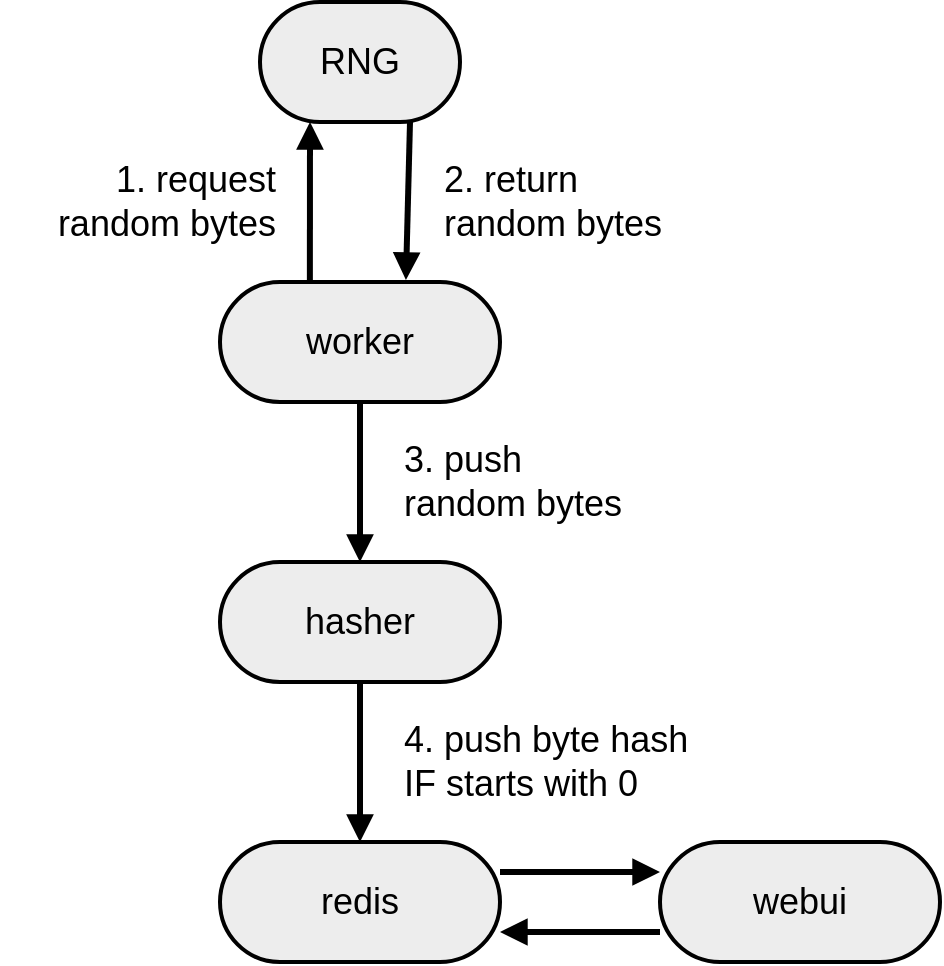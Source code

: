 <mxfile version="13.2.4" type="device"><diagram id="YrpYrAfV0_AUCUNXhPrL" name="Page-1"><mxGraphModel dx="1106" dy="830" grid="1" gridSize="10" guides="1" tooltips="1" connect="1" arrows="1" fold="1" page="1" pageScale="1" pageWidth="827" pageHeight="1169" math="0" shadow="0"><root><mxCell id="0"/><mxCell id="1" parent="0"/><mxCell id="NKfYgK3uwMsK_3NoncAN-2" value="&lt;font style=&quot;font-size: 18px&quot;&gt;RNG&lt;/font&gt;" style="rounded=1;whiteSpace=wrap;html=1;strokeColor=#000000;strokeWidth=2;fillColor=#EDEDED;align=center;arcSize=50;" vertex="1" parent="1"><mxGeometry x="300" y="260" width="100" height="60" as="geometry"/></mxCell><mxCell id="NKfYgK3uwMsK_3NoncAN-3" value="&lt;font style=&quot;font-size: 18px&quot;&gt;worker&lt;/font&gt;" style="rounded=1;whiteSpace=wrap;html=1;strokeColor=#000000;strokeWidth=2;fillColor=#EDEDED;align=center;arcSize=50;" vertex="1" parent="1"><mxGeometry x="280" y="400" width="140" height="60" as="geometry"/></mxCell><mxCell id="NKfYgK3uwMsK_3NoncAN-4" value="&lt;font style=&quot;font-size: 18px&quot;&gt;hasher&lt;/font&gt;" style="rounded=1;whiteSpace=wrap;html=1;strokeColor=#000000;strokeWidth=2;fillColor=#EDEDED;align=center;arcSize=50;" vertex="1" parent="1"><mxGeometry x="280" y="540" width="140" height="60" as="geometry"/></mxCell><mxCell id="NKfYgK3uwMsK_3NoncAN-12" style="edgeStyle=orthogonalEdgeStyle;rounded=0;orthogonalLoop=1;jettySize=auto;html=1;exitX=0;exitY=0.75;exitDx=0;exitDy=0;entryX=1;entryY=0.75;entryDx=0;entryDy=0;endArrow=block;endFill=1;strokeColor=#000000;strokeWidth=3;" edge="1" parent="1" source="NKfYgK3uwMsK_3NoncAN-5" target="NKfYgK3uwMsK_3NoncAN-6"><mxGeometry relative="1" as="geometry"/></mxCell><mxCell id="NKfYgK3uwMsK_3NoncAN-5" value="&lt;span style=&quot;font-size: 18px&quot;&gt;webui&lt;/span&gt;" style="rounded=1;whiteSpace=wrap;html=1;strokeColor=#000000;strokeWidth=2;fillColor=#EDEDED;align=center;arcSize=50;" vertex="1" parent="1"><mxGeometry x="500" y="680" width="140" height="60" as="geometry"/></mxCell><mxCell id="NKfYgK3uwMsK_3NoncAN-11" style="edgeStyle=orthogonalEdgeStyle;rounded=0;orthogonalLoop=1;jettySize=auto;html=1;exitX=1;exitY=0.25;exitDx=0;exitDy=0;entryX=0;entryY=0.25;entryDx=0;entryDy=0;endArrow=block;endFill=1;strokeColor=#000000;strokeWidth=3;" edge="1" parent="1" source="NKfYgK3uwMsK_3NoncAN-6" target="NKfYgK3uwMsK_3NoncAN-5"><mxGeometry relative="1" as="geometry"/></mxCell><mxCell id="NKfYgK3uwMsK_3NoncAN-6" value="&lt;font style=&quot;font-size: 18px&quot;&gt;redis&lt;/font&gt;&lt;span style=&quot;color: rgba(0 , 0 , 0 , 0) ; font-family: monospace ; font-size: 0px&quot;&gt;%3CmxGraphModel%3E%3Croot%3E%3CmxCell%20id%3D%220%22%2F%3E%3CmxCell%20id%3D%221%22%20parent%3D%220%22%2F%3E%3CmxCell%20id%3D%222%22%20value%3D%22%26lt%3Bfont%20style%3D%26quot%3Bfont-size%3A%2018px%26quot%3B%26gt%3Bworker%26lt%3B%2Ffont%26gt%3B%22%20style%3D%22rounded%3D1%3BwhiteSpace%3Dwrap%3Bhtml%3D1%3BstrokeColor%3D%23000000%3BstrokeWidth%3D2%3BfillColor%3D%23EDEDED%3Balign%3Dcenter%3BarcSize%3D50%3B%22%20vertex%3D%221%22%20parent%3D%221%22%3E%3CmxGeometry%20x%3D%22280%22%20y%3D%22440%22%20width%3D%22140%22%20height%3D%2260%22%20as%3D%22geometry%22%2F%3E%3C%2FmxCell%3E%3C%2Froot%3E%3C%2FmxGraphModel%3E&lt;/span&gt;" style="rounded=1;whiteSpace=wrap;html=1;strokeColor=#000000;strokeWidth=2;fillColor=#EDEDED;align=center;arcSize=50;" vertex="1" parent="1"><mxGeometry x="280" y="680" width="140" height="60" as="geometry"/></mxCell><mxCell id="NKfYgK3uwMsK_3NoncAN-7" value="" style="endArrow=block;html=1;strokeColor=#000000;strokeWidth=3;exitX=0.321;exitY=-0.017;exitDx=0;exitDy=0;entryX=0.25;entryY=1;entryDx=0;entryDy=0;exitPerimeter=0;endFill=1;" edge="1" parent="1" source="NKfYgK3uwMsK_3NoncAN-3" target="NKfYgK3uwMsK_3NoncAN-2"><mxGeometry width="50" height="50" relative="1" as="geometry"><mxPoint x="390" y="450" as="sourcePoint"/><mxPoint x="440" y="400" as="targetPoint"/></mxGeometry></mxCell><mxCell id="NKfYgK3uwMsK_3NoncAN-8" value="" style="endArrow=block;html=1;strokeColor=#000000;strokeWidth=3;exitX=0.75;exitY=1;exitDx=0;exitDy=0;entryX=0.664;entryY=-0.017;entryDx=0;entryDy=0;endFill=1;entryPerimeter=0;" edge="1" parent="1" source="NKfYgK3uwMsK_3NoncAN-2" target="NKfYgK3uwMsK_3NoncAN-3"><mxGeometry width="50" height="50" relative="1" as="geometry"><mxPoint x="334.94" y="448.98" as="sourcePoint"/><mxPoint x="335" y="360" as="targetPoint"/></mxGeometry></mxCell><mxCell id="NKfYgK3uwMsK_3NoncAN-9" value="" style="endArrow=block;html=1;strokeColor=#000000;strokeWidth=3;exitX=0.5;exitY=1;exitDx=0;exitDy=0;entryX=0.5;entryY=0;entryDx=0;entryDy=0;endFill=1;" edge="1" parent="1" source="NKfYgK3uwMsK_3NoncAN-3" target="NKfYgK3uwMsK_3NoncAN-4"><mxGeometry width="50" height="50" relative="1" as="geometry"><mxPoint x="385" y="360" as="sourcePoint"/><mxPoint x="382.96" y="448.98" as="targetPoint"/></mxGeometry></mxCell><mxCell id="NKfYgK3uwMsK_3NoncAN-10" value="" style="endArrow=block;html=1;strokeColor=#000000;strokeWidth=3;entryX=0.5;entryY=0;entryDx=0;entryDy=0;endFill=1;" edge="1" parent="1" source="NKfYgK3uwMsK_3NoncAN-4" target="NKfYgK3uwMsK_3NoncAN-6"><mxGeometry width="50" height="50" relative="1" as="geometry"><mxPoint x="350" y="650" as="sourcePoint"/><mxPoint x="349.5" y="725" as="targetPoint"/></mxGeometry></mxCell><mxCell id="NKfYgK3uwMsK_3NoncAN-13" value="&lt;span style=&quot;font-size: 18px&quot;&gt;1. request&lt;br&gt;&lt;/span&gt;&lt;span style=&quot;font-size: 18px&quot;&gt;random bytes&lt;/span&gt;&lt;span style=&quot;font-size: 18px&quot;&gt;&lt;br&gt;&lt;/span&gt;" style="text;html=1;strokeColor=none;fillColor=none;align=right;verticalAlign=middle;whiteSpace=wrap;rounded=0;" vertex="1" parent="1"><mxGeometry x="170" y="290" width="140" height="140" as="geometry"/></mxCell><mxCell id="NKfYgK3uwMsK_3NoncAN-14" value="&lt;span style=&quot;font-size: 18px&quot;&gt;2. return &lt;br&gt;random bytes&lt;br&gt;&lt;/span&gt;" style="text;html=1;strokeColor=none;fillColor=none;align=left;verticalAlign=middle;whiteSpace=wrap;rounded=0;" vertex="1" parent="1"><mxGeometry x="390" y="290" width="140" height="140" as="geometry"/></mxCell><mxCell id="NKfYgK3uwMsK_3NoncAN-15" value="&lt;span style=&quot;font-size: 18px&quot;&gt;3. push&lt;br&gt;random bytes&lt;br&gt;&lt;/span&gt;" style="text;html=1;strokeColor=none;fillColor=none;align=left;verticalAlign=middle;whiteSpace=wrap;rounded=0;" vertex="1" parent="1"><mxGeometry x="370" y="430" width="140" height="140" as="geometry"/></mxCell><mxCell id="NKfYgK3uwMsK_3NoncAN-16" value="&lt;span style=&quot;font-size: 18px&quot;&gt;4. push byte hash &lt;br&gt;IF starts with 0&lt;br&gt;&lt;/span&gt;" style="text;html=1;strokeColor=none;fillColor=none;align=left;verticalAlign=middle;whiteSpace=wrap;rounded=0;" vertex="1" parent="1"><mxGeometry x="370" y="570" width="170" height="140" as="geometry"/></mxCell></root></mxGraphModel></diagram></mxfile>